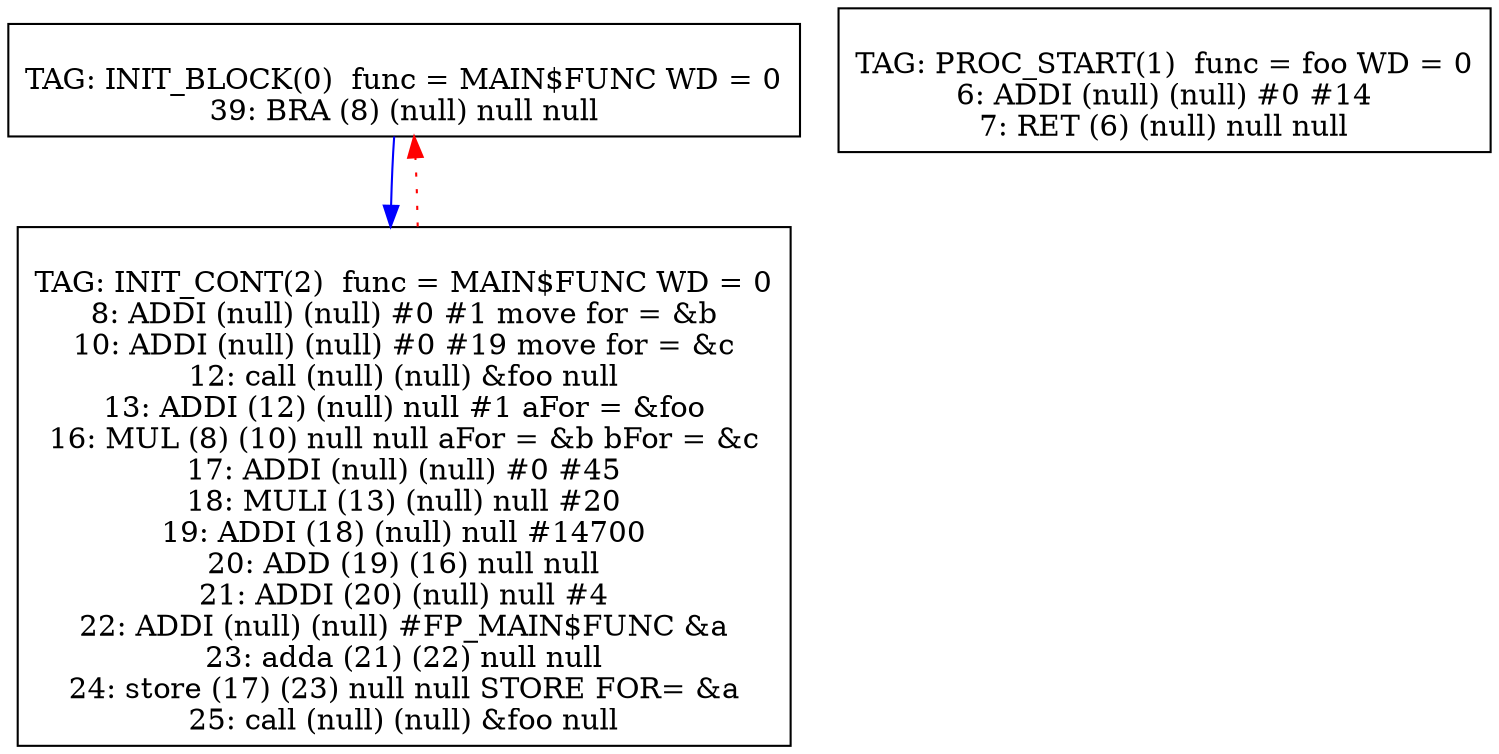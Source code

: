 digraph {
0[label="
TAG: INIT_BLOCK(0)  func = MAIN$FUNC WD = 0
39: BRA (8) (null) null null
"];
0[shape=box];
0 -> 2[color=blue]
1[label="
TAG: PROC_START(1)  func = foo WD = 0
6: ADDI (null) (null) #0 #14
7: RET (6) (null) null null
"];
1[shape=box];
2[label="
TAG: INIT_CONT(2)  func = MAIN$FUNC WD = 0
8: ADDI (null) (null) #0 #1 move for = &b
10: ADDI (null) (null) #0 #19 move for = &c
12: call (null) (null) &foo null
13: ADDI (12) (null) null #1 aFor = &foo
16: MUL (8) (10) null null aFor = &b bFor = &c
17: ADDI (null) (null) #0 #45
18: MULI (13) (null) null #20
19: ADDI (18) (null) null #14700
20: ADD (19) (16) null null
21: ADDI (20) (null) null #4
22: ADDI (null) (null) #FP_MAIN$FUNC &a
23: adda (21) (22) null null
24: store (17) (23) null null STORE FOR= &a
25: call (null) (null) &foo null
"];
2[shape=box];
2 -> 0[color=red][style=dotted]
}